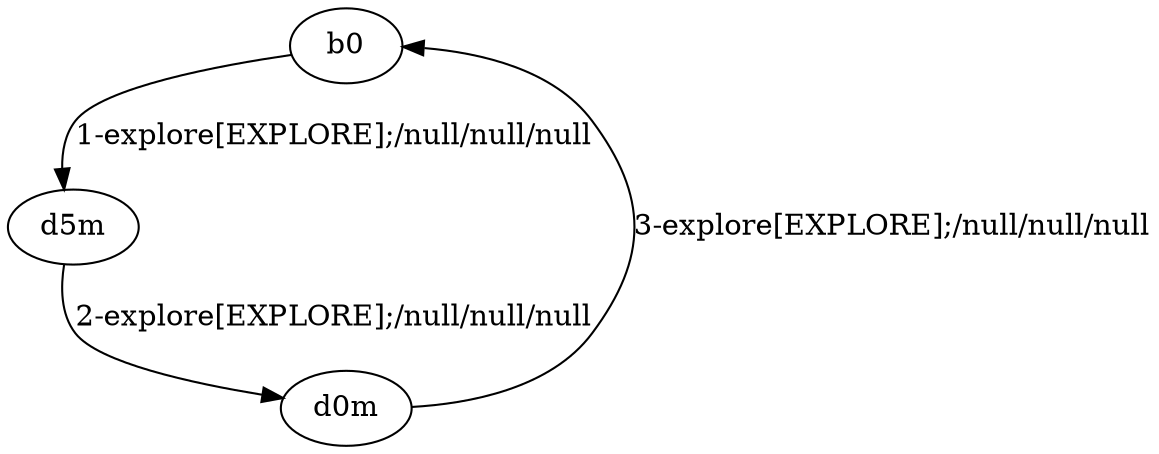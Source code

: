 # Total number of goals covered by this test: 1
# d0m --> b0

digraph g {
"b0" -> "d5m" [label = "1-explore[EXPLORE];/null/null/null"];
"d5m" -> "d0m" [label = "2-explore[EXPLORE];/null/null/null"];
"d0m" -> "b0" [label = "3-explore[EXPLORE];/null/null/null"];
}